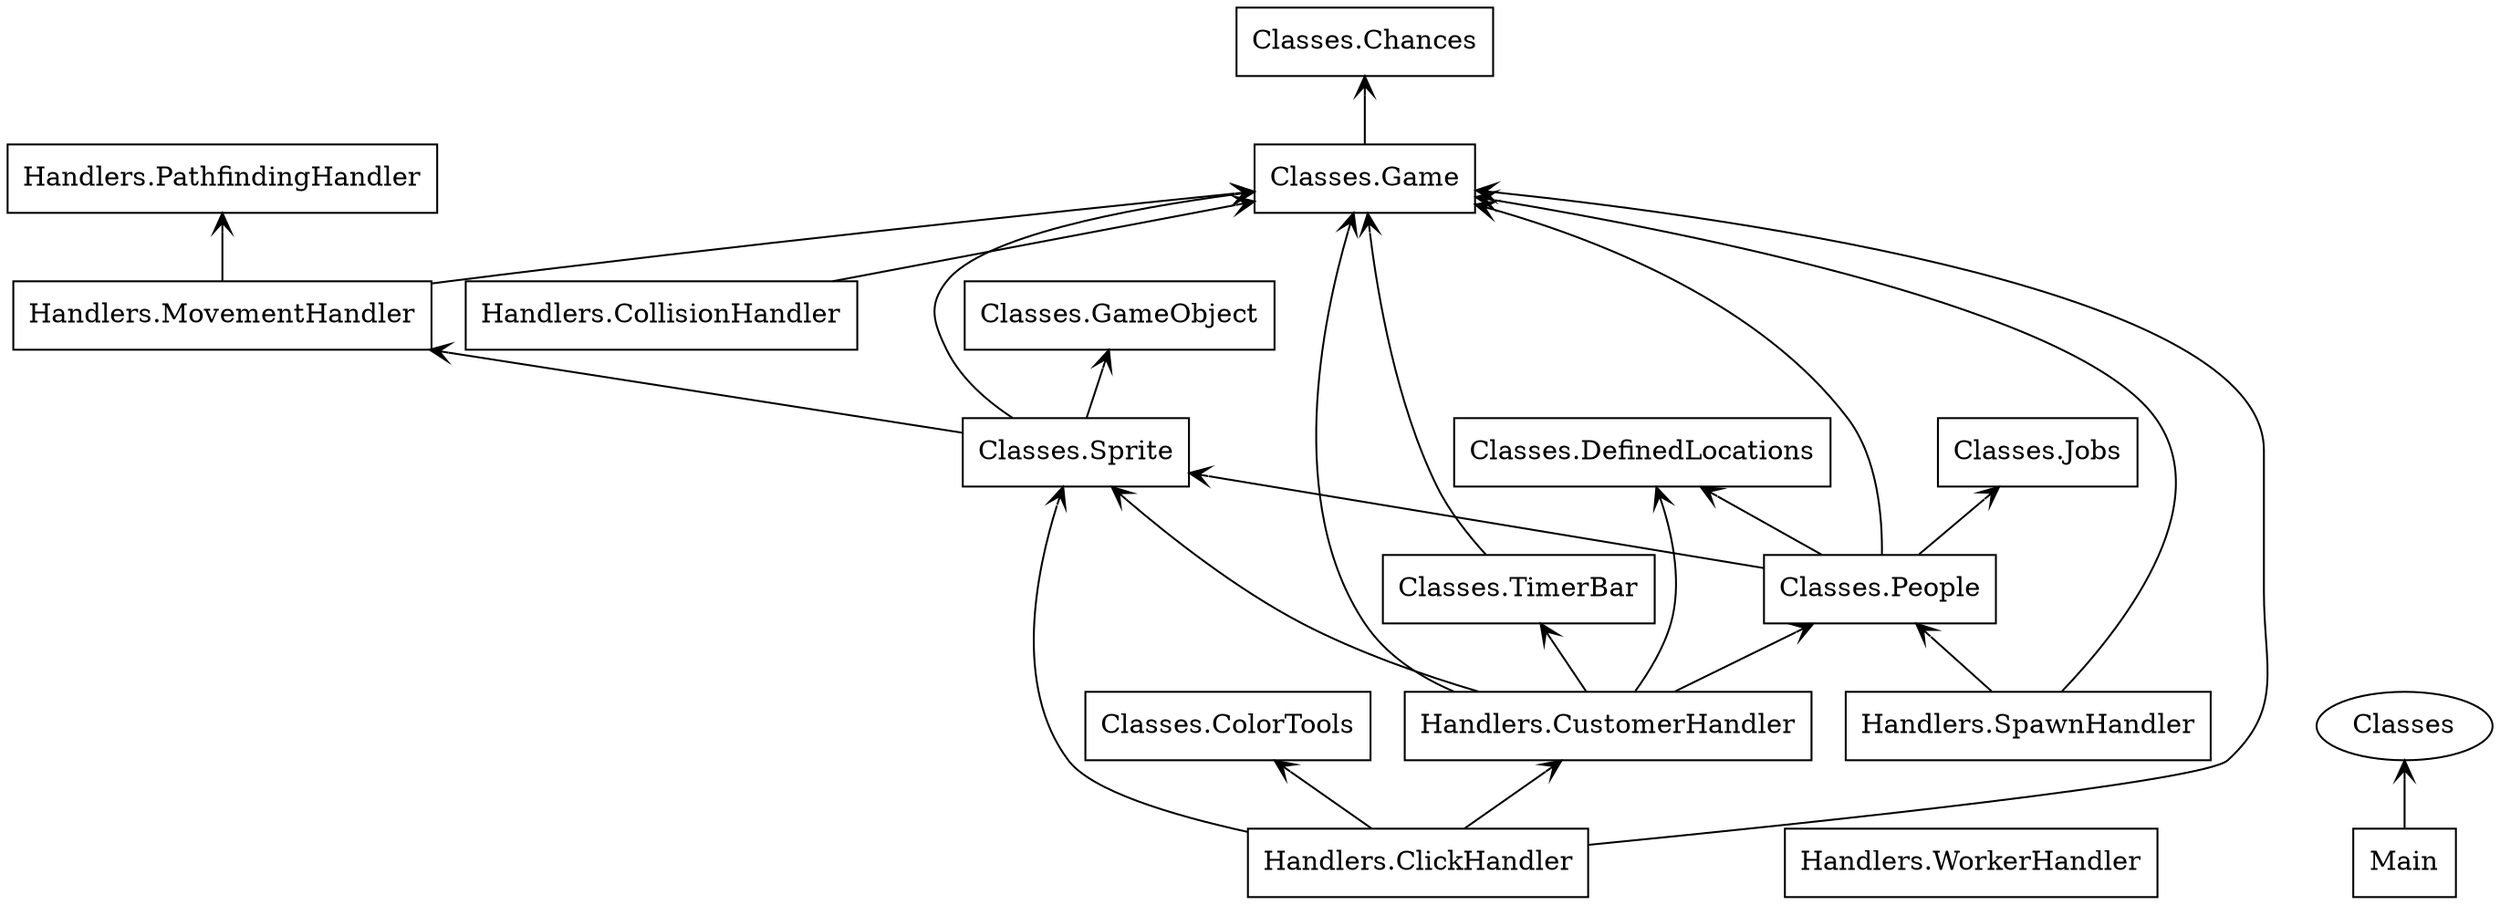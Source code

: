 digraph "packages" {
rankdir=BT
charset="utf-8"
"Classes.Chances" [color="black", label=<Classes.Chances>, shape="box", style="solid"];
"Classes.ColorTools" [color="black", label=<Classes.ColorTools>, shape="box", style="solid"];
"Classes.DefinedLocations" [color="black", label=<Classes.DefinedLocations>, shape="box", style="solid"];
"Classes.Game" [color="black", label=<Classes.Game>, shape="box", style="solid"];
"Classes.GameObject" [color="black", label=<Classes.GameObject>, shape="box", style="solid"];
"Classes.Jobs" [color="black", label=<Classes.Jobs>, shape="box", style="solid"];
"Classes.People" [color="black", label=<Classes.People>, shape="box", style="solid"];
"Classes.Sprite" [color="black", label=<Classes.Sprite>, shape="box", style="solid"];
"Classes.TimerBar" [color="black", label=<Classes.TimerBar>, shape="box", style="solid"];
"Handlers.ClickHandler" [color="black", label=<Handlers.ClickHandler>, shape="box", style="solid"];
"Handlers.CollisionHandler" [color="black", label=<Handlers.CollisionHandler>, shape="box", style="solid"];
"Handlers.CustomerHandler" [color="black", label=<Handlers.CustomerHandler>, shape="box", style="solid"];
"Handlers.MovementHandler" [color="black", label=<Handlers.MovementHandler>, shape="box", style="solid"];
"Handlers.PathfindingHandler" [color="black", label=<Handlers.PathfindingHandler>, shape="box", style="solid"];
"Handlers.SpawnHandler" [color="black", label=<Handlers.SpawnHandler>, shape="box", style="solid"];
"Handlers.WorkerHandler" [color="black", label=<Handlers.WorkerHandler>, shape="box", style="solid"];
"Main" [color="black", label=<Main>, shape="box", style="solid"];
"Classes.Game" -> "Classes.Chances" [arrowhead="open", arrowtail="none"];
"Classes.People" -> "Classes.DefinedLocations" [arrowhead="open", arrowtail="none"];
"Classes.People" -> "Classes.Game" [arrowhead="open", arrowtail="none"];
"Classes.People" -> "Classes.Jobs" [arrowhead="open", arrowtail="none"];
"Classes.People" -> "Classes.Sprite" [arrowhead="open", arrowtail="none"];
"Classes.Sprite" -> "Classes.Game" [arrowhead="open", arrowtail="none"];
"Classes.Sprite" -> "Classes.GameObject" [arrowhead="open", arrowtail="none"];
"Classes.Sprite" -> "Handlers.MovementHandler" [arrowhead="open", arrowtail="none"];
"Classes.TimerBar" -> "Classes.Game" [arrowhead="open", arrowtail="none"];
"Handlers.ClickHandler" -> "Classes.ColorTools" [arrowhead="open", arrowtail="none"];
"Handlers.ClickHandler" -> "Classes.Game" [arrowhead="open", arrowtail="none"];
"Handlers.ClickHandler" -> "Classes.Sprite" [arrowhead="open", arrowtail="none"];
"Handlers.ClickHandler" -> "Handlers.CustomerHandler" [arrowhead="open", arrowtail="none"];
"Handlers.CollisionHandler" -> "Classes.Game" [arrowhead="open", arrowtail="none"];
"Handlers.CustomerHandler" -> "Classes.DefinedLocations" [arrowhead="open", arrowtail="none"];
"Handlers.CustomerHandler" -> "Classes.Game" [arrowhead="open", arrowtail="none"];
"Handlers.CustomerHandler" -> "Classes.People" [arrowhead="open", arrowtail="none"];
"Handlers.CustomerHandler" -> "Classes.Sprite" [arrowhead="open", arrowtail="none"];
"Handlers.CustomerHandler" -> "Classes.TimerBar" [arrowhead="open", arrowtail="none"];
"Handlers.MovementHandler" -> "Classes.Game" [arrowhead="open", arrowtail="none"];
"Handlers.MovementHandler" -> "Handlers.PathfindingHandler" [arrowhead="open", arrowtail="none"];
"Handlers.SpawnHandler" -> "Classes.Game" [arrowhead="open", arrowtail="none"];
"Handlers.SpawnHandler" -> "Classes.People" [arrowhead="open", arrowtail="none"];
"Main" -> "Classes" [arrowhead="open", arrowtail="none"];
}
